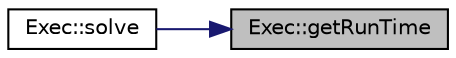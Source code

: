 digraph "Exec::getRunTime"
{
 // LATEX_PDF_SIZE
  edge [fontname="Helvetica",fontsize="10",labelfontname="Helvetica",labelfontsize="10"];
  node [fontname="Helvetica",fontsize="10",shape=record];
  rankdir="RL";
  Node1 [label="Exec::getRunTime",height=0.2,width=0.4,color="black", fillcolor="grey75", style="filled", fontcolor="black",tooltip="Devuelve el tiempo de ejecución actual."];
  Node1 -> Node2 [dir="back",color="midnightblue",fontsize="10",style="solid",fontname="Helvetica"];
  Node2 [label="Exec::solve",height=0.2,width=0.4,color="black", fillcolor="white", style="filled",URL="$class_exec.html#a62f6b5b2a742456e0ae07786823729c8",tooltip="Programa principal que se encarga de calcular el tiempo de ejecución de un determinado algoritmo,..."];
}
